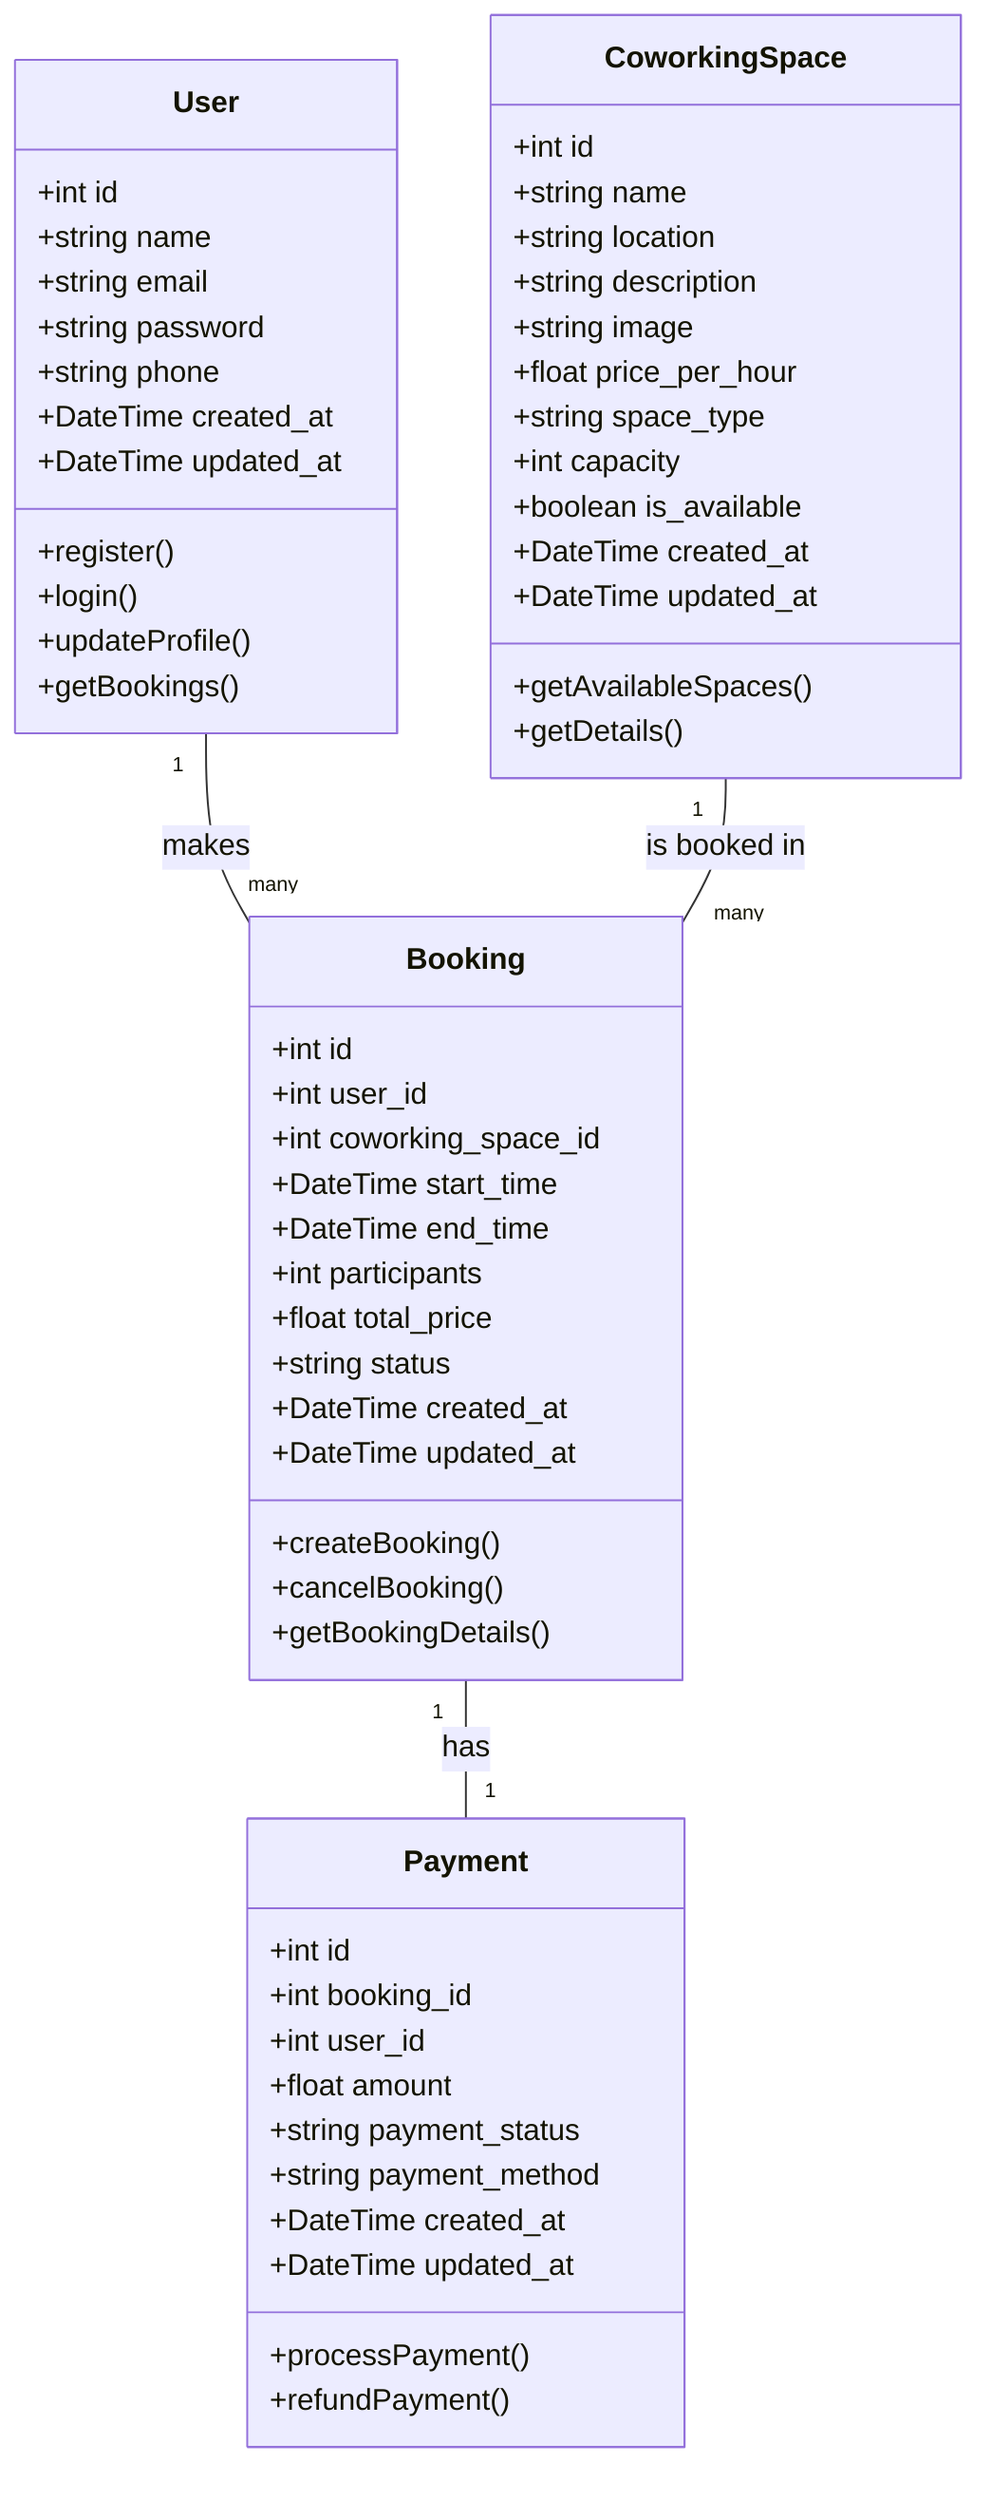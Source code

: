 classDiagram
    %% User Model
    class User {
      +int id
      +string name
      +string email
      +string password
      +string phone
      +DateTime created_at
      +DateTime updated_at
      +register()
      +login()
      +updateProfile()
      +getBookings()
    }

    %% Coworking Space Model
    class CoworkingSpace {
      +int id
      +string name
      +string location
      +string description
      +string image
      +float price_per_hour
      +string space_type
      +int capacity
      +boolean is_available
      +DateTime created_at
      +DateTime updated_at
      +getAvailableSpaces()
      +getDetails()
    }

    %% Booking Model
    class Booking {
      +int id
      +int user_id
      +int coworking_space_id
      +DateTime start_time
      +DateTime end_time
      +int participants
      +float total_price
      +string status
      +DateTime created_at
      +DateTime updated_at
      +createBooking()
      +cancelBooking()
      +getBookingDetails()
    }

    %% Payment Model
    class Payment {
      +int id
      +int booking_id
      +int user_id
      +float amount
      +string payment_status
      +string payment_method
      +DateTime created_at
      +DateTime updated_at
      +processPayment()
      +refundPayment()
    }

    %% Relationships
    User "1" -- "many" Booking : makes
    CoworkingSpace "1" -- "many" Booking : is booked in
    Booking "1" -- "1" Payment : has